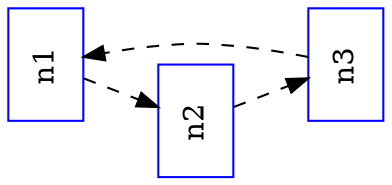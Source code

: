 digraph g1 {
    page="3,3";
    graph [rotate=90];
    node [shape=box, color="#0000ff"];
    edge [style=dashed];
    n1 -> n2 -> n3;
    n3 -> n1;
}

